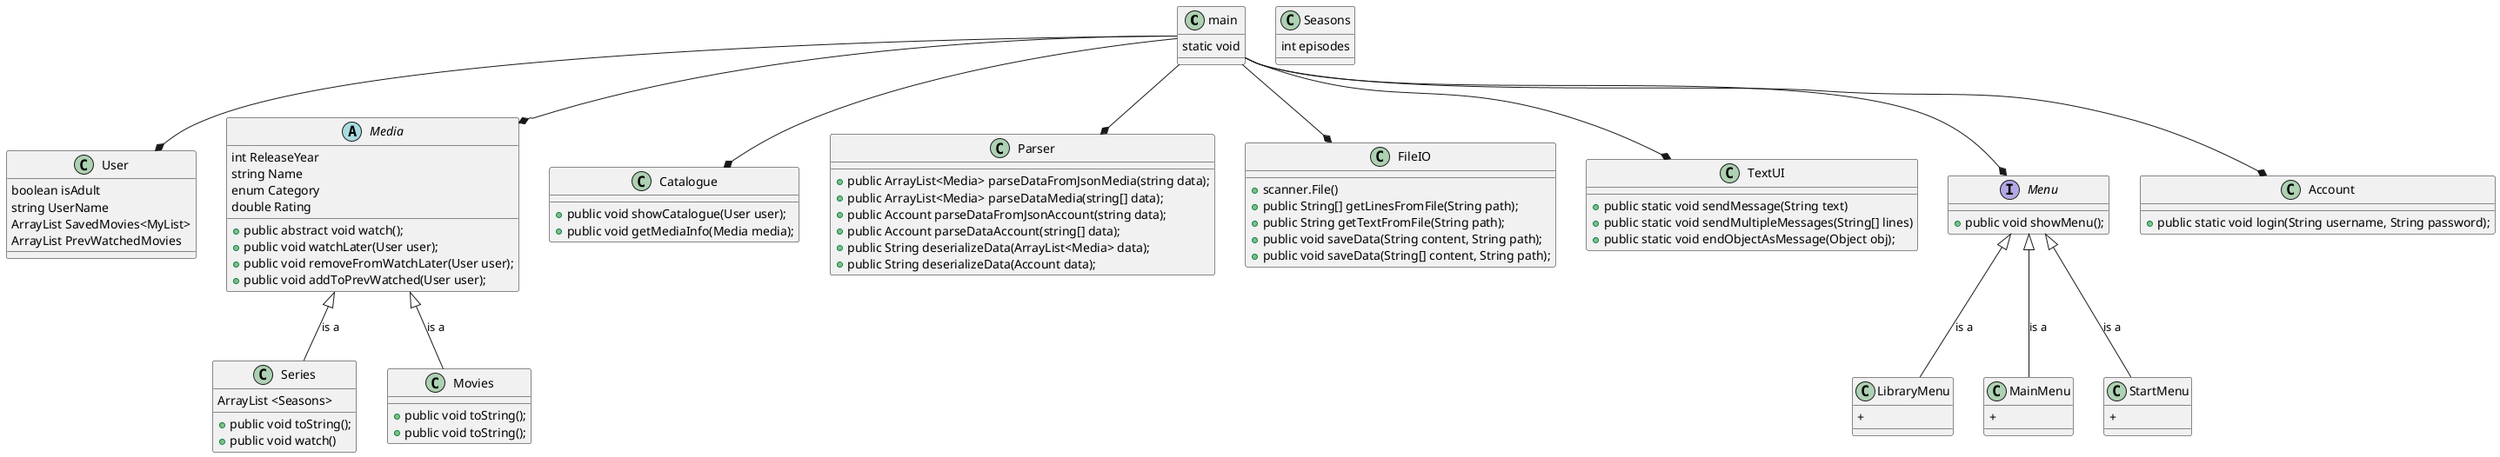 @startuml

class main
class User
abstract class Media
class Series
class Seasons
class Movies
class Catalogue
class Parser
class FileIO
class TextUI
interface Menu
class LibraryMenu
class MainMenu
class StartMenu

main : static void

FileIO : + scanner.File()
FileIO : + public String[] getLinesFromFile(String path);
FileIO : + public String getTextFromFile(String path);
FileIO : + public void saveData(String content, String path);
FileIO : + public void saveData(String[] content, String path);



TextUI : + public static void sendMessage(String text)
TextUI : + public static void sendMultipleMessages(String[] lines)
TextUI : + public static void endObjectAsMessage(Object obj);


Catalogue : + public void showCatalogue(User user);
Catalogue : + public void getMediaInfo(Media media);

User : boolean isAdult
User : string UserName
User : ArrayList SavedMovies<MyList>
User : ArrayList PrevWatchedMovies

Parser : + public ArrayList<Media> parseDataFromJsonMedia(string data);
Parser : + public ArrayList<Media> parseDataMedia(string[] data);
Parser : + public Account parseDataFromJsonAccount(string data);
Parser : + public Account parseDataAccount(string[] data);
Parser : + public String deserializeData(ArrayList<Media> data);
Parser : +public String deserializeData(Account data);

Account : + public static void login(String username, String password);

Menu : + public void showMenu();

LibraryMenu : +
StartMenu : +
MainMenu : +


Series : ArrayList <Seasons>
Series : + public void toString();
Series : + public void watch()

Movies : + public void toString();
Movies : + public void toString();

Seasons : int episodes

Media : int ReleaseYear
Media : string Name
Media : enum Category
Media : double Rating
Media : + public abstract void watch();
Media : + public void watchLater(User user);
Media : + public void removeFromWatchLater(User user);
Media : + public void addToPrevWatched(User user);

main --* Parser
main --* Catalogue
main --* FileIO
main --* TextUI
main --* Media
main --* User
main --* Menu
main --* Account

Menu <|-- LibraryMenu : is a
Menu <|-- StartMenu : is a
Menu <|-- MainMenu : is a

Media <|-- Series : is a
Media <|-- Movies : is a


@enduml